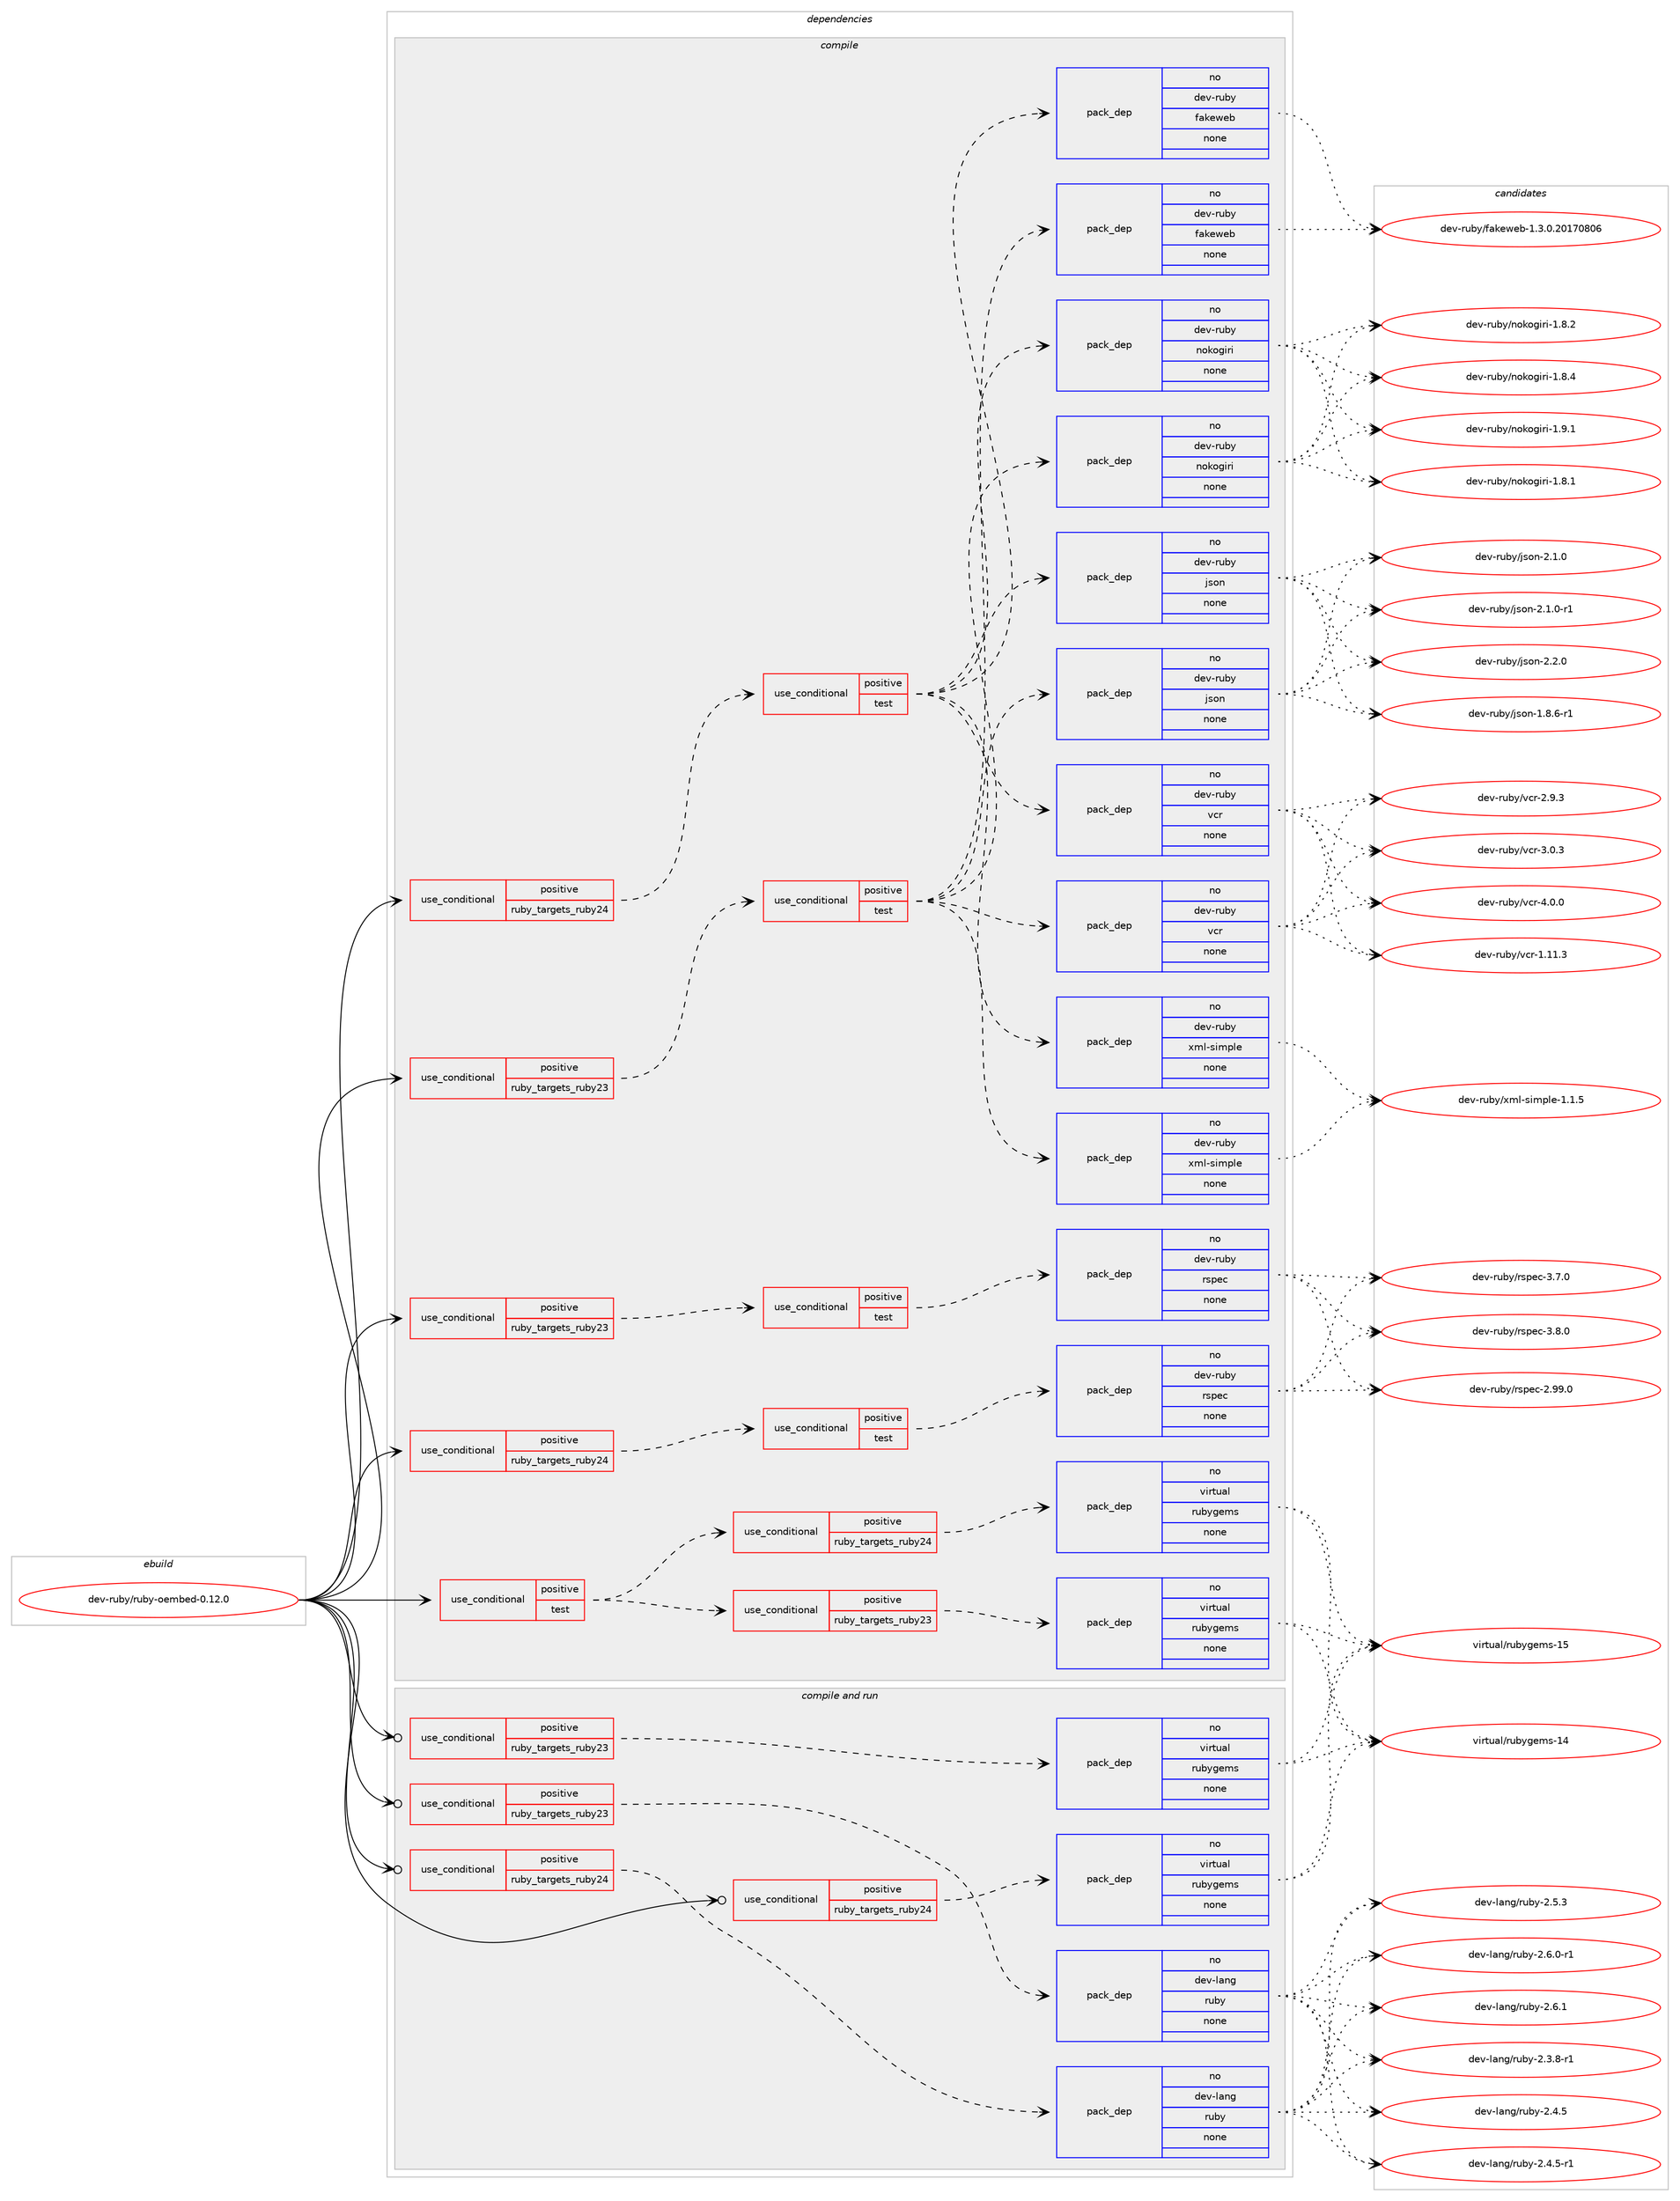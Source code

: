 digraph prolog {

# *************
# Graph options
# *************

newrank=true;
concentrate=true;
compound=true;
graph [rankdir=LR,fontname=Helvetica,fontsize=10,ranksep=1.5];#, ranksep=2.5, nodesep=0.2];
edge  [arrowhead=vee];
node  [fontname=Helvetica,fontsize=10];

# **********
# The ebuild
# **********

subgraph cluster_leftcol {
color=gray;
rank=same;
label=<<i>ebuild</i>>;
id [label="dev-ruby/ruby-oembed-0.12.0", color=red, width=4, href="../dev-ruby/ruby-oembed-0.12.0.svg"];
}

# ****************
# The dependencies
# ****************

subgraph cluster_midcol {
color=gray;
label=<<i>dependencies</i>>;
subgraph cluster_compile {
fillcolor="#eeeeee";
style=filled;
label=<<i>compile</i>>;
subgraph cond415791 {
dependency1524598 [label=<<TABLE BORDER="0" CELLBORDER="1" CELLSPACING="0" CELLPADDING="4"><TR><TD ROWSPAN="3" CELLPADDING="10">use_conditional</TD></TR><TR><TD>positive</TD></TR><TR><TD>ruby_targets_ruby23</TD></TR></TABLE>>, shape=none, color=red];
subgraph cond415792 {
dependency1524599 [label=<<TABLE BORDER="0" CELLBORDER="1" CELLSPACING="0" CELLPADDING="4"><TR><TD ROWSPAN="3" CELLPADDING="10">use_conditional</TD></TR><TR><TD>positive</TD></TR><TR><TD>test</TD></TR></TABLE>>, shape=none, color=red];
subgraph pack1085301 {
dependency1524600 [label=<<TABLE BORDER="0" CELLBORDER="1" CELLSPACING="0" CELLPADDING="4" WIDTH="220"><TR><TD ROWSPAN="6" CELLPADDING="30">pack_dep</TD></TR><TR><TD WIDTH="110">no</TD></TR><TR><TD>dev-ruby</TD></TR><TR><TD>json</TD></TR><TR><TD>none</TD></TR><TR><TD></TD></TR></TABLE>>, shape=none, color=blue];
}
dependency1524599:e -> dependency1524600:w [weight=20,style="dashed",arrowhead="vee"];
subgraph pack1085302 {
dependency1524601 [label=<<TABLE BORDER="0" CELLBORDER="1" CELLSPACING="0" CELLPADDING="4" WIDTH="220"><TR><TD ROWSPAN="6" CELLPADDING="30">pack_dep</TD></TR><TR><TD WIDTH="110">no</TD></TR><TR><TD>dev-ruby</TD></TR><TR><TD>vcr</TD></TR><TR><TD>none</TD></TR><TR><TD></TD></TR></TABLE>>, shape=none, color=blue];
}
dependency1524599:e -> dependency1524601:w [weight=20,style="dashed",arrowhead="vee"];
subgraph pack1085303 {
dependency1524602 [label=<<TABLE BORDER="0" CELLBORDER="1" CELLSPACING="0" CELLPADDING="4" WIDTH="220"><TR><TD ROWSPAN="6" CELLPADDING="30">pack_dep</TD></TR><TR><TD WIDTH="110">no</TD></TR><TR><TD>dev-ruby</TD></TR><TR><TD>xml-simple</TD></TR><TR><TD>none</TD></TR><TR><TD></TD></TR></TABLE>>, shape=none, color=blue];
}
dependency1524599:e -> dependency1524602:w [weight=20,style="dashed",arrowhead="vee"];
subgraph pack1085304 {
dependency1524603 [label=<<TABLE BORDER="0" CELLBORDER="1" CELLSPACING="0" CELLPADDING="4" WIDTH="220"><TR><TD ROWSPAN="6" CELLPADDING="30">pack_dep</TD></TR><TR><TD WIDTH="110">no</TD></TR><TR><TD>dev-ruby</TD></TR><TR><TD>nokogiri</TD></TR><TR><TD>none</TD></TR><TR><TD></TD></TR></TABLE>>, shape=none, color=blue];
}
dependency1524599:e -> dependency1524603:w [weight=20,style="dashed",arrowhead="vee"];
subgraph pack1085305 {
dependency1524604 [label=<<TABLE BORDER="0" CELLBORDER="1" CELLSPACING="0" CELLPADDING="4" WIDTH="220"><TR><TD ROWSPAN="6" CELLPADDING="30">pack_dep</TD></TR><TR><TD WIDTH="110">no</TD></TR><TR><TD>dev-ruby</TD></TR><TR><TD>fakeweb</TD></TR><TR><TD>none</TD></TR><TR><TD></TD></TR></TABLE>>, shape=none, color=blue];
}
dependency1524599:e -> dependency1524604:w [weight=20,style="dashed",arrowhead="vee"];
}
dependency1524598:e -> dependency1524599:w [weight=20,style="dashed",arrowhead="vee"];
}
id:e -> dependency1524598:w [weight=20,style="solid",arrowhead="vee"];
subgraph cond415793 {
dependency1524605 [label=<<TABLE BORDER="0" CELLBORDER="1" CELLSPACING="0" CELLPADDING="4"><TR><TD ROWSPAN="3" CELLPADDING="10">use_conditional</TD></TR><TR><TD>positive</TD></TR><TR><TD>ruby_targets_ruby23</TD></TR></TABLE>>, shape=none, color=red];
subgraph cond415794 {
dependency1524606 [label=<<TABLE BORDER="0" CELLBORDER="1" CELLSPACING="0" CELLPADDING="4"><TR><TD ROWSPAN="3" CELLPADDING="10">use_conditional</TD></TR><TR><TD>positive</TD></TR><TR><TD>test</TD></TR></TABLE>>, shape=none, color=red];
subgraph pack1085306 {
dependency1524607 [label=<<TABLE BORDER="0" CELLBORDER="1" CELLSPACING="0" CELLPADDING="4" WIDTH="220"><TR><TD ROWSPAN="6" CELLPADDING="30">pack_dep</TD></TR><TR><TD WIDTH="110">no</TD></TR><TR><TD>dev-ruby</TD></TR><TR><TD>rspec</TD></TR><TR><TD>none</TD></TR><TR><TD></TD></TR></TABLE>>, shape=none, color=blue];
}
dependency1524606:e -> dependency1524607:w [weight=20,style="dashed",arrowhead="vee"];
}
dependency1524605:e -> dependency1524606:w [weight=20,style="dashed",arrowhead="vee"];
}
id:e -> dependency1524605:w [weight=20,style="solid",arrowhead="vee"];
subgraph cond415795 {
dependency1524608 [label=<<TABLE BORDER="0" CELLBORDER="1" CELLSPACING="0" CELLPADDING="4"><TR><TD ROWSPAN="3" CELLPADDING="10">use_conditional</TD></TR><TR><TD>positive</TD></TR><TR><TD>ruby_targets_ruby24</TD></TR></TABLE>>, shape=none, color=red];
subgraph cond415796 {
dependency1524609 [label=<<TABLE BORDER="0" CELLBORDER="1" CELLSPACING="0" CELLPADDING="4"><TR><TD ROWSPAN="3" CELLPADDING="10">use_conditional</TD></TR><TR><TD>positive</TD></TR><TR><TD>test</TD></TR></TABLE>>, shape=none, color=red];
subgraph pack1085307 {
dependency1524610 [label=<<TABLE BORDER="0" CELLBORDER="1" CELLSPACING="0" CELLPADDING="4" WIDTH="220"><TR><TD ROWSPAN="6" CELLPADDING="30">pack_dep</TD></TR><TR><TD WIDTH="110">no</TD></TR><TR><TD>dev-ruby</TD></TR><TR><TD>json</TD></TR><TR><TD>none</TD></TR><TR><TD></TD></TR></TABLE>>, shape=none, color=blue];
}
dependency1524609:e -> dependency1524610:w [weight=20,style="dashed",arrowhead="vee"];
subgraph pack1085308 {
dependency1524611 [label=<<TABLE BORDER="0" CELLBORDER="1" CELLSPACING="0" CELLPADDING="4" WIDTH="220"><TR><TD ROWSPAN="6" CELLPADDING="30">pack_dep</TD></TR><TR><TD WIDTH="110">no</TD></TR><TR><TD>dev-ruby</TD></TR><TR><TD>vcr</TD></TR><TR><TD>none</TD></TR><TR><TD></TD></TR></TABLE>>, shape=none, color=blue];
}
dependency1524609:e -> dependency1524611:w [weight=20,style="dashed",arrowhead="vee"];
subgraph pack1085309 {
dependency1524612 [label=<<TABLE BORDER="0" CELLBORDER="1" CELLSPACING="0" CELLPADDING="4" WIDTH="220"><TR><TD ROWSPAN="6" CELLPADDING="30">pack_dep</TD></TR><TR><TD WIDTH="110">no</TD></TR><TR><TD>dev-ruby</TD></TR><TR><TD>xml-simple</TD></TR><TR><TD>none</TD></TR><TR><TD></TD></TR></TABLE>>, shape=none, color=blue];
}
dependency1524609:e -> dependency1524612:w [weight=20,style="dashed",arrowhead="vee"];
subgraph pack1085310 {
dependency1524613 [label=<<TABLE BORDER="0" CELLBORDER="1" CELLSPACING="0" CELLPADDING="4" WIDTH="220"><TR><TD ROWSPAN="6" CELLPADDING="30">pack_dep</TD></TR><TR><TD WIDTH="110">no</TD></TR><TR><TD>dev-ruby</TD></TR><TR><TD>nokogiri</TD></TR><TR><TD>none</TD></TR><TR><TD></TD></TR></TABLE>>, shape=none, color=blue];
}
dependency1524609:e -> dependency1524613:w [weight=20,style="dashed",arrowhead="vee"];
subgraph pack1085311 {
dependency1524614 [label=<<TABLE BORDER="0" CELLBORDER="1" CELLSPACING="0" CELLPADDING="4" WIDTH="220"><TR><TD ROWSPAN="6" CELLPADDING="30">pack_dep</TD></TR><TR><TD WIDTH="110">no</TD></TR><TR><TD>dev-ruby</TD></TR><TR><TD>fakeweb</TD></TR><TR><TD>none</TD></TR><TR><TD></TD></TR></TABLE>>, shape=none, color=blue];
}
dependency1524609:e -> dependency1524614:w [weight=20,style="dashed",arrowhead="vee"];
}
dependency1524608:e -> dependency1524609:w [weight=20,style="dashed",arrowhead="vee"];
}
id:e -> dependency1524608:w [weight=20,style="solid",arrowhead="vee"];
subgraph cond415797 {
dependency1524615 [label=<<TABLE BORDER="0" CELLBORDER="1" CELLSPACING="0" CELLPADDING="4"><TR><TD ROWSPAN="3" CELLPADDING="10">use_conditional</TD></TR><TR><TD>positive</TD></TR><TR><TD>ruby_targets_ruby24</TD></TR></TABLE>>, shape=none, color=red];
subgraph cond415798 {
dependency1524616 [label=<<TABLE BORDER="0" CELLBORDER="1" CELLSPACING="0" CELLPADDING="4"><TR><TD ROWSPAN="3" CELLPADDING="10">use_conditional</TD></TR><TR><TD>positive</TD></TR><TR><TD>test</TD></TR></TABLE>>, shape=none, color=red];
subgraph pack1085312 {
dependency1524617 [label=<<TABLE BORDER="0" CELLBORDER="1" CELLSPACING="0" CELLPADDING="4" WIDTH="220"><TR><TD ROWSPAN="6" CELLPADDING="30">pack_dep</TD></TR><TR><TD WIDTH="110">no</TD></TR><TR><TD>dev-ruby</TD></TR><TR><TD>rspec</TD></TR><TR><TD>none</TD></TR><TR><TD></TD></TR></TABLE>>, shape=none, color=blue];
}
dependency1524616:e -> dependency1524617:w [weight=20,style="dashed",arrowhead="vee"];
}
dependency1524615:e -> dependency1524616:w [weight=20,style="dashed",arrowhead="vee"];
}
id:e -> dependency1524615:w [weight=20,style="solid",arrowhead="vee"];
subgraph cond415799 {
dependency1524618 [label=<<TABLE BORDER="0" CELLBORDER="1" CELLSPACING="0" CELLPADDING="4"><TR><TD ROWSPAN="3" CELLPADDING="10">use_conditional</TD></TR><TR><TD>positive</TD></TR><TR><TD>test</TD></TR></TABLE>>, shape=none, color=red];
subgraph cond415800 {
dependency1524619 [label=<<TABLE BORDER="0" CELLBORDER="1" CELLSPACING="0" CELLPADDING="4"><TR><TD ROWSPAN="3" CELLPADDING="10">use_conditional</TD></TR><TR><TD>positive</TD></TR><TR><TD>ruby_targets_ruby23</TD></TR></TABLE>>, shape=none, color=red];
subgraph pack1085313 {
dependency1524620 [label=<<TABLE BORDER="0" CELLBORDER="1" CELLSPACING="0" CELLPADDING="4" WIDTH="220"><TR><TD ROWSPAN="6" CELLPADDING="30">pack_dep</TD></TR><TR><TD WIDTH="110">no</TD></TR><TR><TD>virtual</TD></TR><TR><TD>rubygems</TD></TR><TR><TD>none</TD></TR><TR><TD></TD></TR></TABLE>>, shape=none, color=blue];
}
dependency1524619:e -> dependency1524620:w [weight=20,style="dashed",arrowhead="vee"];
}
dependency1524618:e -> dependency1524619:w [weight=20,style="dashed",arrowhead="vee"];
subgraph cond415801 {
dependency1524621 [label=<<TABLE BORDER="0" CELLBORDER="1" CELLSPACING="0" CELLPADDING="4"><TR><TD ROWSPAN="3" CELLPADDING="10">use_conditional</TD></TR><TR><TD>positive</TD></TR><TR><TD>ruby_targets_ruby24</TD></TR></TABLE>>, shape=none, color=red];
subgraph pack1085314 {
dependency1524622 [label=<<TABLE BORDER="0" CELLBORDER="1" CELLSPACING="0" CELLPADDING="4" WIDTH="220"><TR><TD ROWSPAN="6" CELLPADDING="30">pack_dep</TD></TR><TR><TD WIDTH="110">no</TD></TR><TR><TD>virtual</TD></TR><TR><TD>rubygems</TD></TR><TR><TD>none</TD></TR><TR><TD></TD></TR></TABLE>>, shape=none, color=blue];
}
dependency1524621:e -> dependency1524622:w [weight=20,style="dashed",arrowhead="vee"];
}
dependency1524618:e -> dependency1524621:w [weight=20,style="dashed",arrowhead="vee"];
}
id:e -> dependency1524618:w [weight=20,style="solid",arrowhead="vee"];
}
subgraph cluster_compileandrun {
fillcolor="#eeeeee";
style=filled;
label=<<i>compile and run</i>>;
subgraph cond415802 {
dependency1524623 [label=<<TABLE BORDER="0" CELLBORDER="1" CELLSPACING="0" CELLPADDING="4"><TR><TD ROWSPAN="3" CELLPADDING="10">use_conditional</TD></TR><TR><TD>positive</TD></TR><TR><TD>ruby_targets_ruby23</TD></TR></TABLE>>, shape=none, color=red];
subgraph pack1085315 {
dependency1524624 [label=<<TABLE BORDER="0" CELLBORDER="1" CELLSPACING="0" CELLPADDING="4" WIDTH="220"><TR><TD ROWSPAN="6" CELLPADDING="30">pack_dep</TD></TR><TR><TD WIDTH="110">no</TD></TR><TR><TD>dev-lang</TD></TR><TR><TD>ruby</TD></TR><TR><TD>none</TD></TR><TR><TD></TD></TR></TABLE>>, shape=none, color=blue];
}
dependency1524623:e -> dependency1524624:w [weight=20,style="dashed",arrowhead="vee"];
}
id:e -> dependency1524623:w [weight=20,style="solid",arrowhead="odotvee"];
subgraph cond415803 {
dependency1524625 [label=<<TABLE BORDER="0" CELLBORDER="1" CELLSPACING="0" CELLPADDING="4"><TR><TD ROWSPAN="3" CELLPADDING="10">use_conditional</TD></TR><TR><TD>positive</TD></TR><TR><TD>ruby_targets_ruby23</TD></TR></TABLE>>, shape=none, color=red];
subgraph pack1085316 {
dependency1524626 [label=<<TABLE BORDER="0" CELLBORDER="1" CELLSPACING="0" CELLPADDING="4" WIDTH="220"><TR><TD ROWSPAN="6" CELLPADDING="30">pack_dep</TD></TR><TR><TD WIDTH="110">no</TD></TR><TR><TD>virtual</TD></TR><TR><TD>rubygems</TD></TR><TR><TD>none</TD></TR><TR><TD></TD></TR></TABLE>>, shape=none, color=blue];
}
dependency1524625:e -> dependency1524626:w [weight=20,style="dashed",arrowhead="vee"];
}
id:e -> dependency1524625:w [weight=20,style="solid",arrowhead="odotvee"];
subgraph cond415804 {
dependency1524627 [label=<<TABLE BORDER="0" CELLBORDER="1" CELLSPACING="0" CELLPADDING="4"><TR><TD ROWSPAN="3" CELLPADDING="10">use_conditional</TD></TR><TR><TD>positive</TD></TR><TR><TD>ruby_targets_ruby24</TD></TR></TABLE>>, shape=none, color=red];
subgraph pack1085317 {
dependency1524628 [label=<<TABLE BORDER="0" CELLBORDER="1" CELLSPACING="0" CELLPADDING="4" WIDTH="220"><TR><TD ROWSPAN="6" CELLPADDING="30">pack_dep</TD></TR><TR><TD WIDTH="110">no</TD></TR><TR><TD>dev-lang</TD></TR><TR><TD>ruby</TD></TR><TR><TD>none</TD></TR><TR><TD></TD></TR></TABLE>>, shape=none, color=blue];
}
dependency1524627:e -> dependency1524628:w [weight=20,style="dashed",arrowhead="vee"];
}
id:e -> dependency1524627:w [weight=20,style="solid",arrowhead="odotvee"];
subgraph cond415805 {
dependency1524629 [label=<<TABLE BORDER="0" CELLBORDER="1" CELLSPACING="0" CELLPADDING="4"><TR><TD ROWSPAN="3" CELLPADDING="10">use_conditional</TD></TR><TR><TD>positive</TD></TR><TR><TD>ruby_targets_ruby24</TD></TR></TABLE>>, shape=none, color=red];
subgraph pack1085318 {
dependency1524630 [label=<<TABLE BORDER="0" CELLBORDER="1" CELLSPACING="0" CELLPADDING="4" WIDTH="220"><TR><TD ROWSPAN="6" CELLPADDING="30">pack_dep</TD></TR><TR><TD WIDTH="110">no</TD></TR><TR><TD>virtual</TD></TR><TR><TD>rubygems</TD></TR><TR><TD>none</TD></TR><TR><TD></TD></TR></TABLE>>, shape=none, color=blue];
}
dependency1524629:e -> dependency1524630:w [weight=20,style="dashed",arrowhead="vee"];
}
id:e -> dependency1524629:w [weight=20,style="solid",arrowhead="odotvee"];
}
subgraph cluster_run {
fillcolor="#eeeeee";
style=filled;
label=<<i>run</i>>;
}
}

# **************
# The candidates
# **************

subgraph cluster_choices {
rank=same;
color=gray;
label=<<i>candidates</i>>;

subgraph choice1085301 {
color=black;
nodesep=1;
choice1001011184511411798121471061151111104549465646544511449 [label="dev-ruby/json-1.8.6-r1", color=red, width=4,href="../dev-ruby/json-1.8.6-r1.svg"];
choice100101118451141179812147106115111110455046494648 [label="dev-ruby/json-2.1.0", color=red, width=4,href="../dev-ruby/json-2.1.0.svg"];
choice1001011184511411798121471061151111104550464946484511449 [label="dev-ruby/json-2.1.0-r1", color=red, width=4,href="../dev-ruby/json-2.1.0-r1.svg"];
choice100101118451141179812147106115111110455046504648 [label="dev-ruby/json-2.2.0", color=red, width=4,href="../dev-ruby/json-2.2.0.svg"];
dependency1524600:e -> choice1001011184511411798121471061151111104549465646544511449:w [style=dotted,weight="100"];
dependency1524600:e -> choice100101118451141179812147106115111110455046494648:w [style=dotted,weight="100"];
dependency1524600:e -> choice1001011184511411798121471061151111104550464946484511449:w [style=dotted,weight="100"];
dependency1524600:e -> choice100101118451141179812147106115111110455046504648:w [style=dotted,weight="100"];
}
subgraph choice1085302 {
color=black;
nodesep=1;
choice1001011184511411798121471189911445494649494651 [label="dev-ruby/vcr-1.11.3", color=red, width=4,href="../dev-ruby/vcr-1.11.3.svg"];
choice10010111845114117981214711899114455046574651 [label="dev-ruby/vcr-2.9.3", color=red, width=4,href="../dev-ruby/vcr-2.9.3.svg"];
choice10010111845114117981214711899114455146484651 [label="dev-ruby/vcr-3.0.3", color=red, width=4,href="../dev-ruby/vcr-3.0.3.svg"];
choice10010111845114117981214711899114455246484648 [label="dev-ruby/vcr-4.0.0", color=red, width=4,href="../dev-ruby/vcr-4.0.0.svg"];
dependency1524601:e -> choice1001011184511411798121471189911445494649494651:w [style=dotted,weight="100"];
dependency1524601:e -> choice10010111845114117981214711899114455046574651:w [style=dotted,weight="100"];
dependency1524601:e -> choice10010111845114117981214711899114455146484651:w [style=dotted,weight="100"];
dependency1524601:e -> choice10010111845114117981214711899114455246484648:w [style=dotted,weight="100"];
}
subgraph choice1085303 {
color=black;
nodesep=1;
choice10010111845114117981214712010910845115105109112108101454946494653 [label="dev-ruby/xml-simple-1.1.5", color=red, width=4,href="../dev-ruby/xml-simple-1.1.5.svg"];
dependency1524602:e -> choice10010111845114117981214712010910845115105109112108101454946494653:w [style=dotted,weight="100"];
}
subgraph choice1085304 {
color=black;
nodesep=1;
choice100101118451141179812147110111107111103105114105454946564649 [label="dev-ruby/nokogiri-1.8.1", color=red, width=4,href="../dev-ruby/nokogiri-1.8.1.svg"];
choice100101118451141179812147110111107111103105114105454946564650 [label="dev-ruby/nokogiri-1.8.2", color=red, width=4,href="../dev-ruby/nokogiri-1.8.2.svg"];
choice100101118451141179812147110111107111103105114105454946564652 [label="dev-ruby/nokogiri-1.8.4", color=red, width=4,href="../dev-ruby/nokogiri-1.8.4.svg"];
choice100101118451141179812147110111107111103105114105454946574649 [label="dev-ruby/nokogiri-1.9.1", color=red, width=4,href="../dev-ruby/nokogiri-1.9.1.svg"];
dependency1524603:e -> choice100101118451141179812147110111107111103105114105454946564649:w [style=dotted,weight="100"];
dependency1524603:e -> choice100101118451141179812147110111107111103105114105454946564650:w [style=dotted,weight="100"];
dependency1524603:e -> choice100101118451141179812147110111107111103105114105454946564652:w [style=dotted,weight="100"];
dependency1524603:e -> choice100101118451141179812147110111107111103105114105454946574649:w [style=dotted,weight="100"];
}
subgraph choice1085305 {
color=black;
nodesep=1;
choice1001011184511411798121471029710710111910198454946514648465048495548564854 [label="dev-ruby/fakeweb-1.3.0.20170806", color=red, width=4,href="../dev-ruby/fakeweb-1.3.0.20170806.svg"];
dependency1524604:e -> choice1001011184511411798121471029710710111910198454946514648465048495548564854:w [style=dotted,weight="100"];
}
subgraph choice1085306 {
color=black;
nodesep=1;
choice1001011184511411798121471141151121019945504657574648 [label="dev-ruby/rspec-2.99.0", color=red, width=4,href="../dev-ruby/rspec-2.99.0.svg"];
choice10010111845114117981214711411511210199455146554648 [label="dev-ruby/rspec-3.7.0", color=red, width=4,href="../dev-ruby/rspec-3.7.0.svg"];
choice10010111845114117981214711411511210199455146564648 [label="dev-ruby/rspec-3.8.0", color=red, width=4,href="../dev-ruby/rspec-3.8.0.svg"];
dependency1524607:e -> choice1001011184511411798121471141151121019945504657574648:w [style=dotted,weight="100"];
dependency1524607:e -> choice10010111845114117981214711411511210199455146554648:w [style=dotted,weight="100"];
dependency1524607:e -> choice10010111845114117981214711411511210199455146564648:w [style=dotted,weight="100"];
}
subgraph choice1085307 {
color=black;
nodesep=1;
choice1001011184511411798121471061151111104549465646544511449 [label="dev-ruby/json-1.8.6-r1", color=red, width=4,href="../dev-ruby/json-1.8.6-r1.svg"];
choice100101118451141179812147106115111110455046494648 [label="dev-ruby/json-2.1.0", color=red, width=4,href="../dev-ruby/json-2.1.0.svg"];
choice1001011184511411798121471061151111104550464946484511449 [label="dev-ruby/json-2.1.0-r1", color=red, width=4,href="../dev-ruby/json-2.1.0-r1.svg"];
choice100101118451141179812147106115111110455046504648 [label="dev-ruby/json-2.2.0", color=red, width=4,href="../dev-ruby/json-2.2.0.svg"];
dependency1524610:e -> choice1001011184511411798121471061151111104549465646544511449:w [style=dotted,weight="100"];
dependency1524610:e -> choice100101118451141179812147106115111110455046494648:w [style=dotted,weight="100"];
dependency1524610:e -> choice1001011184511411798121471061151111104550464946484511449:w [style=dotted,weight="100"];
dependency1524610:e -> choice100101118451141179812147106115111110455046504648:w [style=dotted,weight="100"];
}
subgraph choice1085308 {
color=black;
nodesep=1;
choice1001011184511411798121471189911445494649494651 [label="dev-ruby/vcr-1.11.3", color=red, width=4,href="../dev-ruby/vcr-1.11.3.svg"];
choice10010111845114117981214711899114455046574651 [label="dev-ruby/vcr-2.9.3", color=red, width=4,href="../dev-ruby/vcr-2.9.3.svg"];
choice10010111845114117981214711899114455146484651 [label="dev-ruby/vcr-3.0.3", color=red, width=4,href="../dev-ruby/vcr-3.0.3.svg"];
choice10010111845114117981214711899114455246484648 [label="dev-ruby/vcr-4.0.0", color=red, width=4,href="../dev-ruby/vcr-4.0.0.svg"];
dependency1524611:e -> choice1001011184511411798121471189911445494649494651:w [style=dotted,weight="100"];
dependency1524611:e -> choice10010111845114117981214711899114455046574651:w [style=dotted,weight="100"];
dependency1524611:e -> choice10010111845114117981214711899114455146484651:w [style=dotted,weight="100"];
dependency1524611:e -> choice10010111845114117981214711899114455246484648:w [style=dotted,weight="100"];
}
subgraph choice1085309 {
color=black;
nodesep=1;
choice10010111845114117981214712010910845115105109112108101454946494653 [label="dev-ruby/xml-simple-1.1.5", color=red, width=4,href="../dev-ruby/xml-simple-1.1.5.svg"];
dependency1524612:e -> choice10010111845114117981214712010910845115105109112108101454946494653:w [style=dotted,weight="100"];
}
subgraph choice1085310 {
color=black;
nodesep=1;
choice100101118451141179812147110111107111103105114105454946564649 [label="dev-ruby/nokogiri-1.8.1", color=red, width=4,href="../dev-ruby/nokogiri-1.8.1.svg"];
choice100101118451141179812147110111107111103105114105454946564650 [label="dev-ruby/nokogiri-1.8.2", color=red, width=4,href="../dev-ruby/nokogiri-1.8.2.svg"];
choice100101118451141179812147110111107111103105114105454946564652 [label="dev-ruby/nokogiri-1.8.4", color=red, width=4,href="../dev-ruby/nokogiri-1.8.4.svg"];
choice100101118451141179812147110111107111103105114105454946574649 [label="dev-ruby/nokogiri-1.9.1", color=red, width=4,href="../dev-ruby/nokogiri-1.9.1.svg"];
dependency1524613:e -> choice100101118451141179812147110111107111103105114105454946564649:w [style=dotted,weight="100"];
dependency1524613:e -> choice100101118451141179812147110111107111103105114105454946564650:w [style=dotted,weight="100"];
dependency1524613:e -> choice100101118451141179812147110111107111103105114105454946564652:w [style=dotted,weight="100"];
dependency1524613:e -> choice100101118451141179812147110111107111103105114105454946574649:w [style=dotted,weight="100"];
}
subgraph choice1085311 {
color=black;
nodesep=1;
choice1001011184511411798121471029710710111910198454946514648465048495548564854 [label="dev-ruby/fakeweb-1.3.0.20170806", color=red, width=4,href="../dev-ruby/fakeweb-1.3.0.20170806.svg"];
dependency1524614:e -> choice1001011184511411798121471029710710111910198454946514648465048495548564854:w [style=dotted,weight="100"];
}
subgraph choice1085312 {
color=black;
nodesep=1;
choice1001011184511411798121471141151121019945504657574648 [label="dev-ruby/rspec-2.99.0", color=red, width=4,href="../dev-ruby/rspec-2.99.0.svg"];
choice10010111845114117981214711411511210199455146554648 [label="dev-ruby/rspec-3.7.0", color=red, width=4,href="../dev-ruby/rspec-3.7.0.svg"];
choice10010111845114117981214711411511210199455146564648 [label="dev-ruby/rspec-3.8.0", color=red, width=4,href="../dev-ruby/rspec-3.8.0.svg"];
dependency1524617:e -> choice1001011184511411798121471141151121019945504657574648:w [style=dotted,weight="100"];
dependency1524617:e -> choice10010111845114117981214711411511210199455146554648:w [style=dotted,weight="100"];
dependency1524617:e -> choice10010111845114117981214711411511210199455146564648:w [style=dotted,weight="100"];
}
subgraph choice1085313 {
color=black;
nodesep=1;
choice118105114116117971084711411798121103101109115454952 [label="virtual/rubygems-14", color=red, width=4,href="../virtual/rubygems-14.svg"];
choice118105114116117971084711411798121103101109115454953 [label="virtual/rubygems-15", color=red, width=4,href="../virtual/rubygems-15.svg"];
dependency1524620:e -> choice118105114116117971084711411798121103101109115454952:w [style=dotted,weight="100"];
dependency1524620:e -> choice118105114116117971084711411798121103101109115454953:w [style=dotted,weight="100"];
}
subgraph choice1085314 {
color=black;
nodesep=1;
choice118105114116117971084711411798121103101109115454952 [label="virtual/rubygems-14", color=red, width=4,href="../virtual/rubygems-14.svg"];
choice118105114116117971084711411798121103101109115454953 [label="virtual/rubygems-15", color=red, width=4,href="../virtual/rubygems-15.svg"];
dependency1524622:e -> choice118105114116117971084711411798121103101109115454952:w [style=dotted,weight="100"];
dependency1524622:e -> choice118105114116117971084711411798121103101109115454953:w [style=dotted,weight="100"];
}
subgraph choice1085315 {
color=black;
nodesep=1;
choice100101118451089711010347114117981214550465146564511449 [label="dev-lang/ruby-2.3.8-r1", color=red, width=4,href="../dev-lang/ruby-2.3.8-r1.svg"];
choice10010111845108971101034711411798121455046524653 [label="dev-lang/ruby-2.4.5", color=red, width=4,href="../dev-lang/ruby-2.4.5.svg"];
choice100101118451089711010347114117981214550465246534511449 [label="dev-lang/ruby-2.4.5-r1", color=red, width=4,href="../dev-lang/ruby-2.4.5-r1.svg"];
choice10010111845108971101034711411798121455046534651 [label="dev-lang/ruby-2.5.3", color=red, width=4,href="../dev-lang/ruby-2.5.3.svg"];
choice100101118451089711010347114117981214550465446484511449 [label="dev-lang/ruby-2.6.0-r1", color=red, width=4,href="../dev-lang/ruby-2.6.0-r1.svg"];
choice10010111845108971101034711411798121455046544649 [label="dev-lang/ruby-2.6.1", color=red, width=4,href="../dev-lang/ruby-2.6.1.svg"];
dependency1524624:e -> choice100101118451089711010347114117981214550465146564511449:w [style=dotted,weight="100"];
dependency1524624:e -> choice10010111845108971101034711411798121455046524653:w [style=dotted,weight="100"];
dependency1524624:e -> choice100101118451089711010347114117981214550465246534511449:w [style=dotted,weight="100"];
dependency1524624:e -> choice10010111845108971101034711411798121455046534651:w [style=dotted,weight="100"];
dependency1524624:e -> choice100101118451089711010347114117981214550465446484511449:w [style=dotted,weight="100"];
dependency1524624:e -> choice10010111845108971101034711411798121455046544649:w [style=dotted,weight="100"];
}
subgraph choice1085316 {
color=black;
nodesep=1;
choice118105114116117971084711411798121103101109115454952 [label="virtual/rubygems-14", color=red, width=4,href="../virtual/rubygems-14.svg"];
choice118105114116117971084711411798121103101109115454953 [label="virtual/rubygems-15", color=red, width=4,href="../virtual/rubygems-15.svg"];
dependency1524626:e -> choice118105114116117971084711411798121103101109115454952:w [style=dotted,weight="100"];
dependency1524626:e -> choice118105114116117971084711411798121103101109115454953:w [style=dotted,weight="100"];
}
subgraph choice1085317 {
color=black;
nodesep=1;
choice100101118451089711010347114117981214550465146564511449 [label="dev-lang/ruby-2.3.8-r1", color=red, width=4,href="../dev-lang/ruby-2.3.8-r1.svg"];
choice10010111845108971101034711411798121455046524653 [label="dev-lang/ruby-2.4.5", color=red, width=4,href="../dev-lang/ruby-2.4.5.svg"];
choice100101118451089711010347114117981214550465246534511449 [label="dev-lang/ruby-2.4.5-r1", color=red, width=4,href="../dev-lang/ruby-2.4.5-r1.svg"];
choice10010111845108971101034711411798121455046534651 [label="dev-lang/ruby-2.5.3", color=red, width=4,href="../dev-lang/ruby-2.5.3.svg"];
choice100101118451089711010347114117981214550465446484511449 [label="dev-lang/ruby-2.6.0-r1", color=red, width=4,href="../dev-lang/ruby-2.6.0-r1.svg"];
choice10010111845108971101034711411798121455046544649 [label="dev-lang/ruby-2.6.1", color=red, width=4,href="../dev-lang/ruby-2.6.1.svg"];
dependency1524628:e -> choice100101118451089711010347114117981214550465146564511449:w [style=dotted,weight="100"];
dependency1524628:e -> choice10010111845108971101034711411798121455046524653:w [style=dotted,weight="100"];
dependency1524628:e -> choice100101118451089711010347114117981214550465246534511449:w [style=dotted,weight="100"];
dependency1524628:e -> choice10010111845108971101034711411798121455046534651:w [style=dotted,weight="100"];
dependency1524628:e -> choice100101118451089711010347114117981214550465446484511449:w [style=dotted,weight="100"];
dependency1524628:e -> choice10010111845108971101034711411798121455046544649:w [style=dotted,weight="100"];
}
subgraph choice1085318 {
color=black;
nodesep=1;
choice118105114116117971084711411798121103101109115454952 [label="virtual/rubygems-14", color=red, width=4,href="../virtual/rubygems-14.svg"];
choice118105114116117971084711411798121103101109115454953 [label="virtual/rubygems-15", color=red, width=4,href="../virtual/rubygems-15.svg"];
dependency1524630:e -> choice118105114116117971084711411798121103101109115454952:w [style=dotted,weight="100"];
dependency1524630:e -> choice118105114116117971084711411798121103101109115454953:w [style=dotted,weight="100"];
}
}

}
